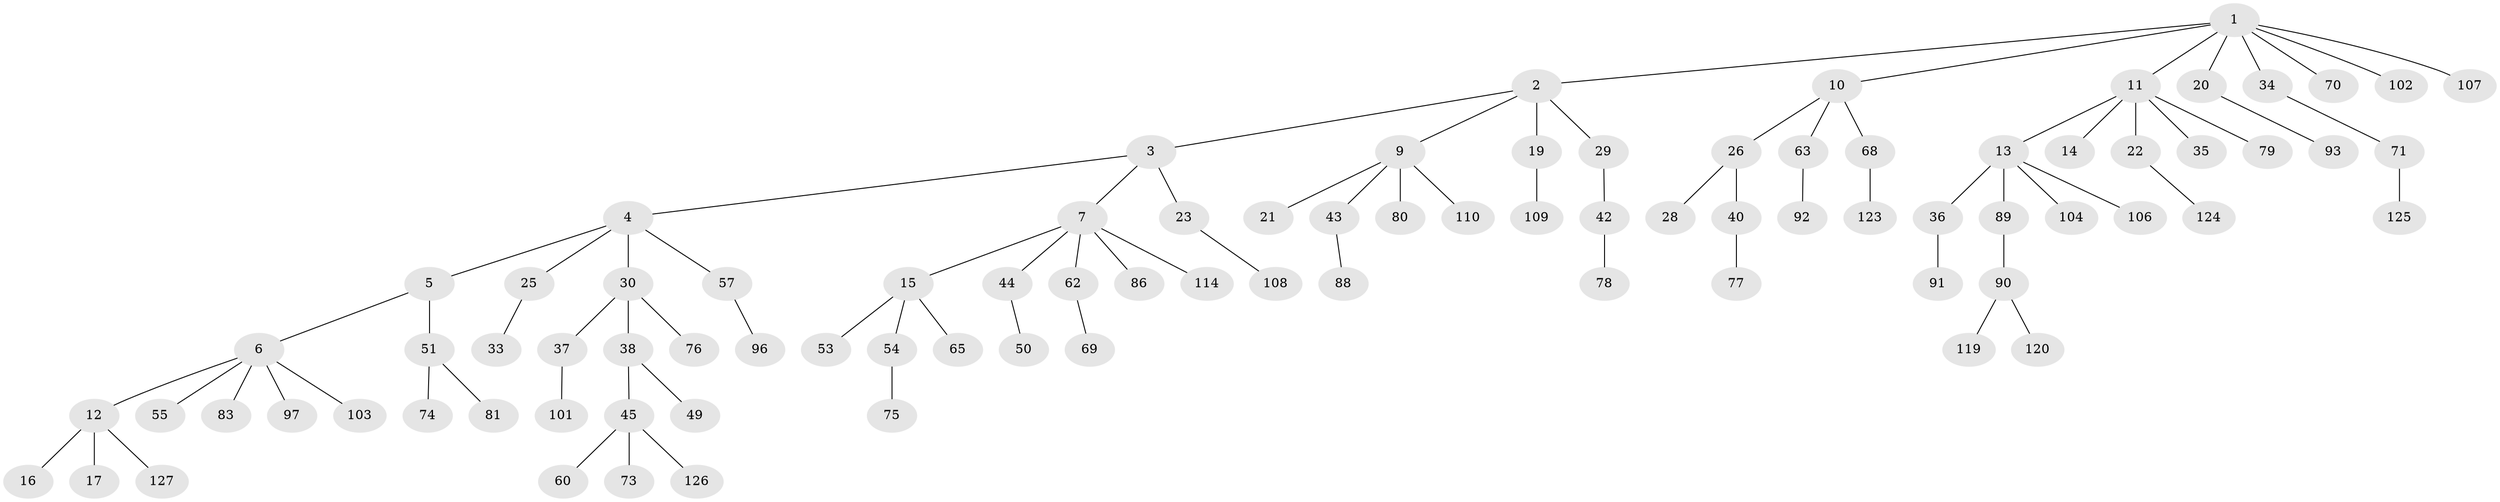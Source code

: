 // Generated by graph-tools (version 1.1) at 2025/24/03/03/25 07:24:07]
// undirected, 88 vertices, 87 edges
graph export_dot {
graph [start="1"]
  node [color=gray90,style=filled];
  1 [super="+8"];
  2 [super="+27"];
  3 [super="+18"];
  4 [super="+82"];
  5 [super="+31"];
  6 [super="+24"];
  7 [super="+41"];
  9 [super="+113"];
  10;
  11 [super="+58"];
  12 [super="+72"];
  13 [super="+47"];
  14;
  15 [super="+87"];
  16;
  17;
  19 [super="+46"];
  20 [super="+59"];
  21;
  22;
  23 [super="+39"];
  25;
  26 [super="+84"];
  28;
  29;
  30 [super="+32"];
  33;
  34;
  35;
  36;
  37 [super="+67"];
  38 [super="+112"];
  40;
  42 [super="+48"];
  43 [super="+98"];
  44;
  45 [super="+52"];
  49 [super="+61"];
  50;
  51 [super="+111"];
  53 [super="+56"];
  54 [super="+64"];
  55;
  57;
  60;
  62;
  63 [super="+66"];
  65;
  68 [super="+99"];
  69 [super="+95"];
  70;
  71 [super="+85"];
  73 [super="+94"];
  74;
  75 [super="+105"];
  76;
  77;
  78 [super="+118"];
  79;
  80;
  81;
  83;
  86 [super="+117"];
  88;
  89 [super="+121"];
  90;
  91;
  92;
  93 [super="+115"];
  96 [super="+100"];
  97;
  101;
  102;
  103 [super="+122"];
  104;
  106;
  107;
  108;
  109;
  110 [super="+116"];
  114;
  119;
  120;
  123;
  124;
  125;
  126;
  127;
  1 -- 2;
  1 -- 34;
  1 -- 70;
  1 -- 20;
  1 -- 102;
  1 -- 11;
  1 -- 10;
  1 -- 107;
  2 -- 3;
  2 -- 9;
  2 -- 19;
  2 -- 29;
  3 -- 4;
  3 -- 7;
  3 -- 23;
  4 -- 5;
  4 -- 25;
  4 -- 30;
  4 -- 57;
  5 -- 6;
  5 -- 51;
  6 -- 12;
  6 -- 55;
  6 -- 83;
  6 -- 97;
  6 -- 103;
  7 -- 15;
  7 -- 44;
  7 -- 62;
  7 -- 114;
  7 -- 86;
  9 -- 21;
  9 -- 43;
  9 -- 80;
  9 -- 110;
  10 -- 26;
  10 -- 63;
  10 -- 68;
  11 -- 13;
  11 -- 14;
  11 -- 22;
  11 -- 35;
  11 -- 79;
  12 -- 16;
  12 -- 17;
  12 -- 127;
  13 -- 36;
  13 -- 89;
  13 -- 104;
  13 -- 106;
  15 -- 53;
  15 -- 54;
  15 -- 65;
  19 -- 109;
  20 -- 93;
  22 -- 124;
  23 -- 108;
  25 -- 33;
  26 -- 28;
  26 -- 40;
  29 -- 42;
  30 -- 37;
  30 -- 38;
  30 -- 76;
  34 -- 71;
  36 -- 91;
  37 -- 101;
  38 -- 45;
  38 -- 49;
  40 -- 77;
  42 -- 78;
  43 -- 88;
  44 -- 50;
  45 -- 60;
  45 -- 73;
  45 -- 126;
  51 -- 74;
  51 -- 81;
  54 -- 75;
  57 -- 96;
  62 -- 69;
  63 -- 92;
  68 -- 123;
  71 -- 125;
  89 -- 90;
  90 -- 119;
  90 -- 120;
}
